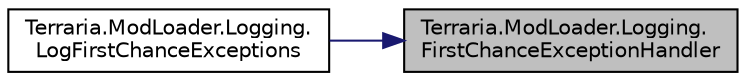 digraph "Terraria.ModLoader.Logging.FirstChanceExceptionHandler"
{
 // LATEX_PDF_SIZE
  edge [fontname="Helvetica",fontsize="10",labelfontname="Helvetica",labelfontsize="10"];
  node [fontname="Helvetica",fontsize="10",shape=record];
  rankdir="RL";
  Node1 [label="Terraria.ModLoader.Logging.\lFirstChanceExceptionHandler",height=0.2,width=0.4,color="black", fillcolor="grey75", style="filled", fontcolor="black",tooltip=" "];
  Node1 -> Node2 [dir="back",color="midnightblue",fontsize="10",style="solid",fontname="Helvetica"];
  Node2 [label="Terraria.ModLoader.Logging.\lLogFirstChanceExceptions",height=0.2,width=0.4,color="black", fillcolor="white", style="filled",URL="$class_terraria_1_1_mod_loader_1_1_logging.html#a69840616214e1e132c1da455230fb0a7",tooltip=" "];
}
